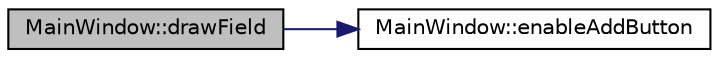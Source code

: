 digraph "MainWindow::drawField"
{
  edge [fontname="Helvetica",fontsize="10",labelfontname="Helvetica",labelfontsize="10"];
  node [fontname="Helvetica",fontsize="10",shape=record];
  rankdir="LR";
  Node22 [label="MainWindow::drawField",height=0.2,width=0.4,color="black", fillcolor="grey75", style="filled", fontcolor="black"];
  Node22 -> Node23 [color="midnightblue",fontsize="10",style="solid",fontname="Helvetica"];
  Node23 [label="MainWindow::enableAddButton",height=0.2,width=0.4,color="black", fillcolor="white", style="filled",URL="$class_main_window.html#a78fcaf82e1e2c3e8a36d37e4cf4a31d4",tooltip="Enables the Add path button. "];
}
